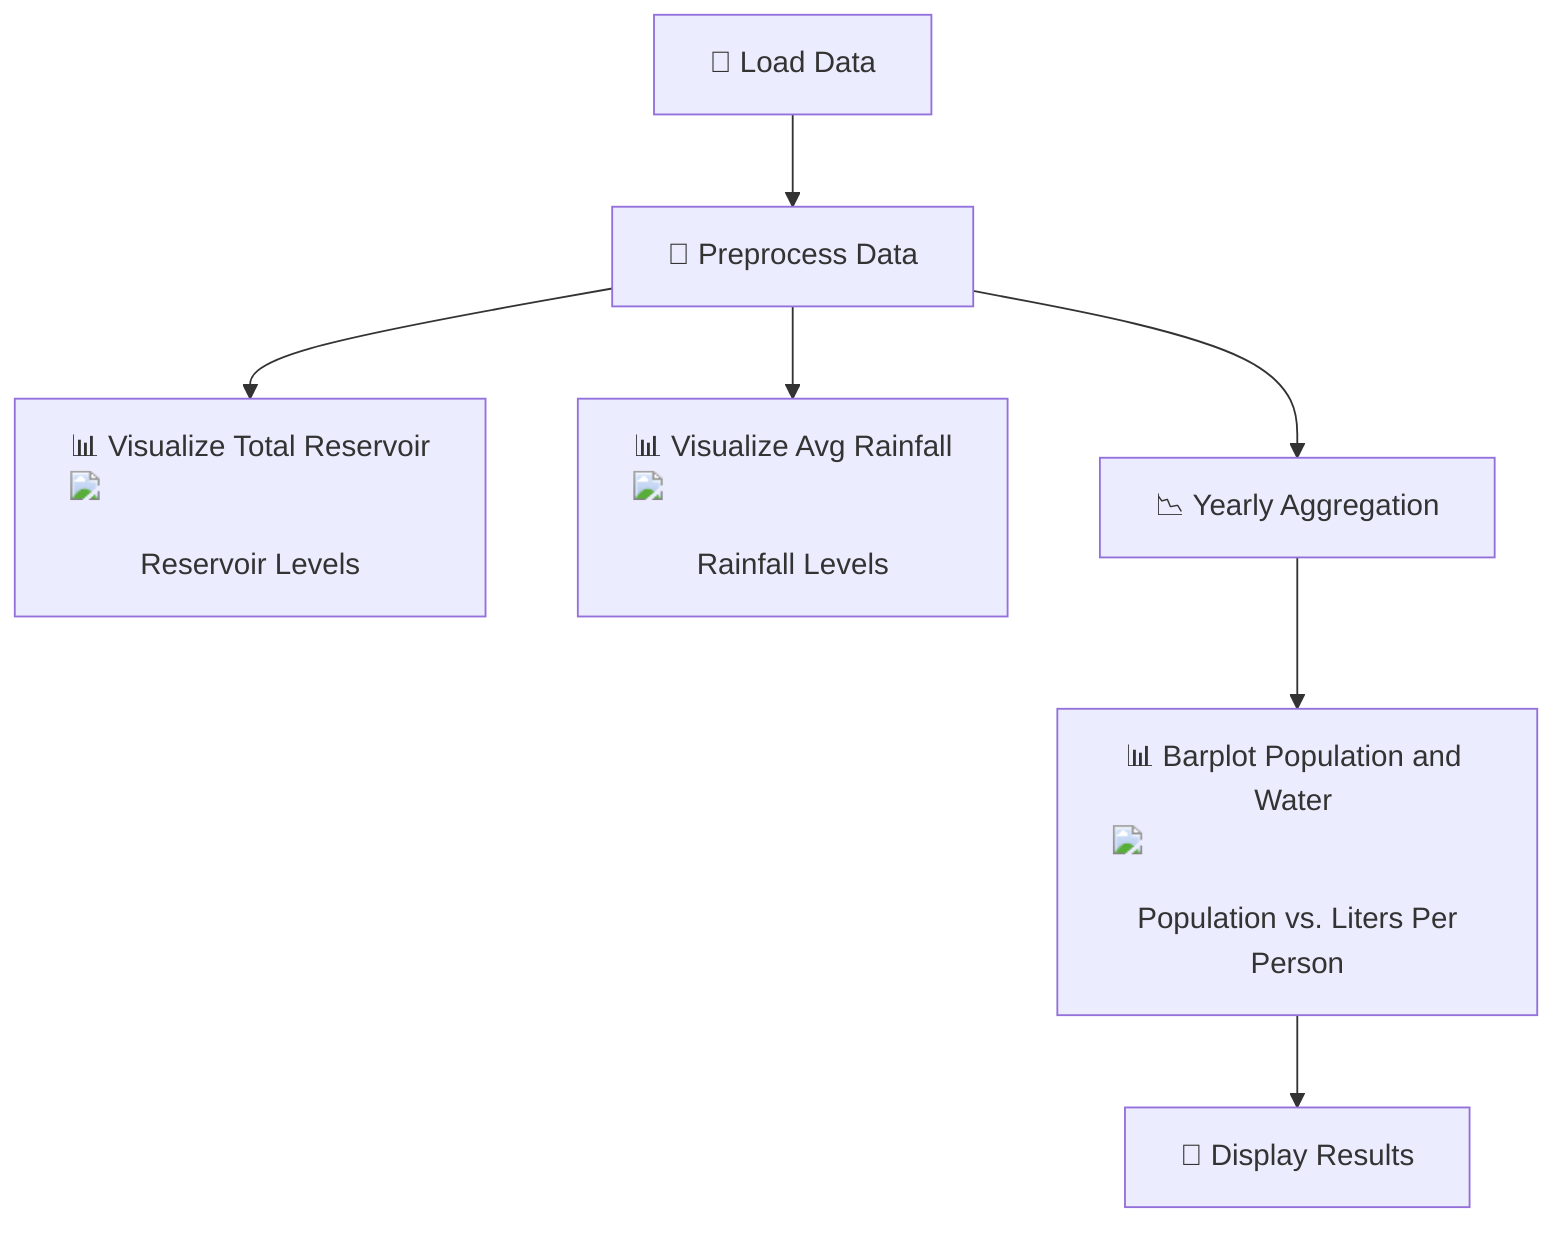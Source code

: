 flowchart TD
    A["📁 Load Data"] --> B["🧹 Preprocess Data"]
    B --> C["📊 Visualize Total Reservoir <img src='dummy_plots/lineplot_template.svg' /> <br/> Reservoir Levels"]
    B --> D["📊 Visualize Avg Rainfall <img src='dummy_plots/lineplot_template.svg' /> <br/> Rainfall Levels"]
    B --> E["📉 Yearly Aggregation"]
    E --> F["📊 Barplot Population and Water <img src='dummy_plots/barplot_template.svg' /> <br/> Population vs. Liters Per Person"]
    F --> G["👀 Display Results"]